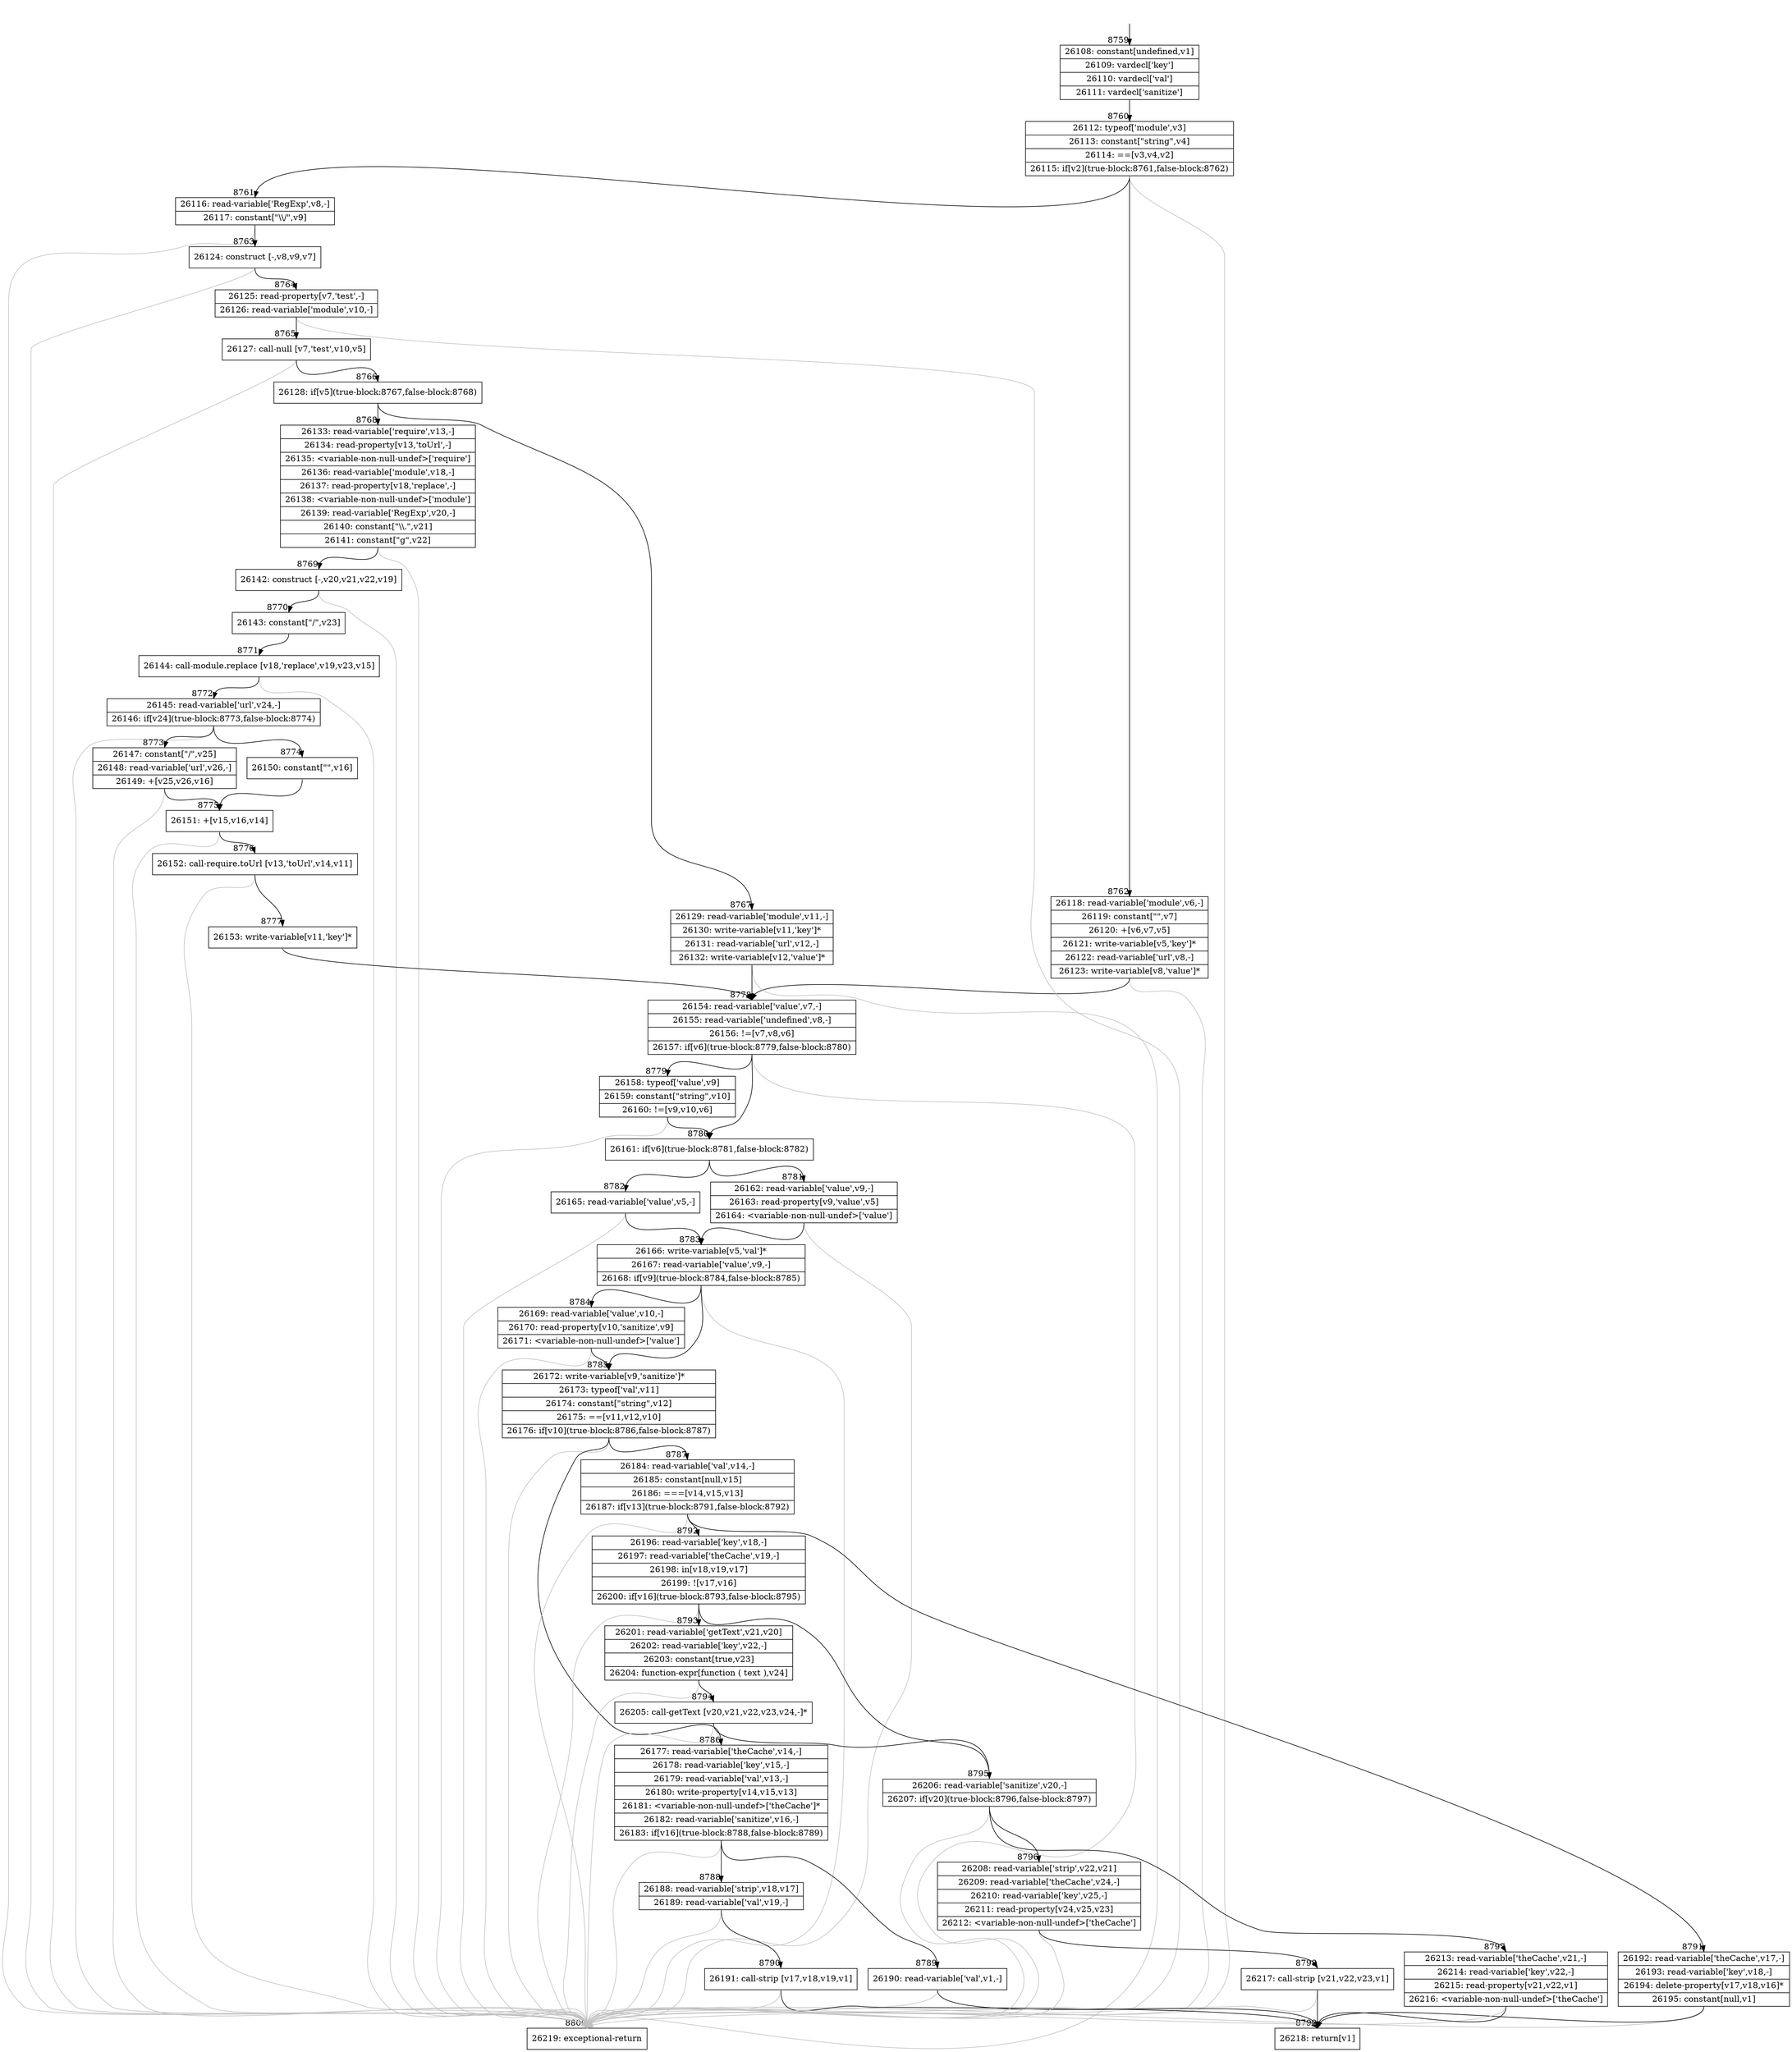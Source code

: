 digraph {
rankdir="TD"
BB_entry592[shape=none,label=""];
BB_entry592 -> BB8759 [tailport=s, headport=n, headlabel="    8759"]
BB8759 [shape=record label="{26108: constant[undefined,v1]|26109: vardecl['key']|26110: vardecl['val']|26111: vardecl['sanitize']}" ] 
BB8759 -> BB8760 [tailport=s, headport=n, headlabel="      8760"]
BB8760 [shape=record label="{26112: typeof['module',v3]|26113: constant[\"string\",v4]|26114: ==[v3,v4,v2]|26115: if[v2](true-block:8761,false-block:8762)}" ] 
BB8760 -> BB8761 [tailport=s, headport=n, headlabel="      8761"]
BB8760 -> BB8762 [tailport=s, headport=n, headlabel="      8762"]
BB8760 -> BB8800 [tailport=s, headport=n, color=gray, headlabel="      8800"]
BB8761 [shape=record label="{26116: read-variable['RegExp',v8,-]|26117: constant[\"\\\\/\",v9]}" ] 
BB8761 -> BB8763 [tailport=s, headport=n, headlabel="      8763"]
BB8761 -> BB8800 [tailport=s, headport=n, color=gray]
BB8762 [shape=record label="{26118: read-variable['module',v6,-]|26119: constant[\"\",v7]|26120: +[v6,v7,v5]|26121: write-variable[v5,'key']*|26122: read-variable['url',v8,-]|26123: write-variable[v8,'value']*}" ] 
BB8762 -> BB8778 [tailport=s, headport=n, headlabel="      8778"]
BB8762 -> BB8800 [tailport=s, headport=n, color=gray]
BB8763 [shape=record label="{26124: construct [-,v8,v9,v7]}" ] 
BB8763 -> BB8764 [tailport=s, headport=n, headlabel="      8764"]
BB8763 -> BB8800 [tailport=s, headport=n, color=gray]
BB8764 [shape=record label="{26125: read-property[v7,'test',-]|26126: read-variable['module',v10,-]}" ] 
BB8764 -> BB8765 [tailport=s, headport=n, headlabel="      8765"]
BB8764 -> BB8800 [tailport=s, headport=n, color=gray]
BB8765 [shape=record label="{26127: call-null [v7,'test',v10,v5]}" ] 
BB8765 -> BB8766 [tailport=s, headport=n, headlabel="      8766"]
BB8765 -> BB8800 [tailport=s, headport=n, color=gray]
BB8766 [shape=record label="{26128: if[v5](true-block:8767,false-block:8768)}" ] 
BB8766 -> BB8767 [tailport=s, headport=n, headlabel="      8767"]
BB8766 -> BB8768 [tailport=s, headport=n, headlabel="      8768"]
BB8767 [shape=record label="{26129: read-variable['module',v11,-]|26130: write-variable[v11,'key']*|26131: read-variable['url',v12,-]|26132: write-variable[v12,'value']*}" ] 
BB8767 -> BB8778 [tailport=s, headport=n]
BB8767 -> BB8800 [tailport=s, headport=n, color=gray]
BB8768 [shape=record label="{26133: read-variable['require',v13,-]|26134: read-property[v13,'toUrl',-]|26135: \<variable-non-null-undef\>['require']|26136: read-variable['module',v18,-]|26137: read-property[v18,'replace',-]|26138: \<variable-non-null-undef\>['module']|26139: read-variable['RegExp',v20,-]|26140: constant[\"\\\\.\",v21]|26141: constant[\"g\",v22]}" ] 
BB8768 -> BB8769 [tailport=s, headport=n, headlabel="      8769"]
BB8768 -> BB8800 [tailport=s, headport=n, color=gray]
BB8769 [shape=record label="{26142: construct [-,v20,v21,v22,v19]}" ] 
BB8769 -> BB8770 [tailport=s, headport=n, headlabel="      8770"]
BB8769 -> BB8800 [tailport=s, headport=n, color=gray]
BB8770 [shape=record label="{26143: constant[\"/\",v23]}" ] 
BB8770 -> BB8771 [tailport=s, headport=n, headlabel="      8771"]
BB8771 [shape=record label="{26144: call-module.replace [v18,'replace',v19,v23,v15]}" ] 
BB8771 -> BB8772 [tailport=s, headport=n, headlabel="      8772"]
BB8771 -> BB8800 [tailport=s, headport=n, color=gray]
BB8772 [shape=record label="{26145: read-variable['url',v24,-]|26146: if[v24](true-block:8773,false-block:8774)}" ] 
BB8772 -> BB8773 [tailport=s, headport=n, headlabel="      8773"]
BB8772 -> BB8774 [tailport=s, headport=n, headlabel="      8774"]
BB8772 -> BB8800 [tailport=s, headport=n, color=gray]
BB8773 [shape=record label="{26147: constant[\"/\",v25]|26148: read-variable['url',v26,-]|26149: +[v25,v26,v16]}" ] 
BB8773 -> BB8775 [tailport=s, headport=n, headlabel="      8775"]
BB8773 -> BB8800 [tailport=s, headport=n, color=gray]
BB8774 [shape=record label="{26150: constant[\"\",v16]}" ] 
BB8774 -> BB8775 [tailport=s, headport=n]
BB8775 [shape=record label="{26151: +[v15,v16,v14]}" ] 
BB8775 -> BB8776 [tailport=s, headport=n, headlabel="      8776"]
BB8775 -> BB8800 [tailport=s, headport=n, color=gray]
BB8776 [shape=record label="{26152: call-require.toUrl [v13,'toUrl',v14,v11]}" ] 
BB8776 -> BB8777 [tailport=s, headport=n, headlabel="      8777"]
BB8776 -> BB8800 [tailport=s, headport=n, color=gray]
BB8777 [shape=record label="{26153: write-variable[v11,'key']*}" ] 
BB8777 -> BB8778 [tailport=s, headport=n]
BB8778 [shape=record label="{26154: read-variable['value',v7,-]|26155: read-variable['undefined',v8,-]|26156: !=[v7,v8,v6]|26157: if[v6](true-block:8779,false-block:8780)}" ] 
BB8778 -> BB8780 [tailport=s, headport=n, headlabel="      8780"]
BB8778 -> BB8779 [tailport=s, headport=n, headlabel="      8779"]
BB8778 -> BB8800 [tailport=s, headport=n, color=gray]
BB8779 [shape=record label="{26158: typeof['value',v9]|26159: constant[\"string\",v10]|26160: !=[v9,v10,v6]}" ] 
BB8779 -> BB8780 [tailport=s, headport=n]
BB8779 -> BB8800 [tailport=s, headport=n, color=gray]
BB8780 [shape=record label="{26161: if[v6](true-block:8781,false-block:8782)}" ] 
BB8780 -> BB8781 [tailport=s, headport=n, headlabel="      8781"]
BB8780 -> BB8782 [tailport=s, headport=n, headlabel="      8782"]
BB8781 [shape=record label="{26162: read-variable['value',v9,-]|26163: read-property[v9,'value',v5]|26164: \<variable-non-null-undef\>['value']}" ] 
BB8781 -> BB8783 [tailport=s, headport=n, headlabel="      8783"]
BB8781 -> BB8800 [tailport=s, headport=n, color=gray]
BB8782 [shape=record label="{26165: read-variable['value',v5,-]}" ] 
BB8782 -> BB8783 [tailport=s, headport=n]
BB8782 -> BB8800 [tailport=s, headport=n, color=gray]
BB8783 [shape=record label="{26166: write-variable[v5,'val']*|26167: read-variable['value',v9,-]|26168: if[v9](true-block:8784,false-block:8785)}" ] 
BB8783 -> BB8785 [tailport=s, headport=n, headlabel="      8785"]
BB8783 -> BB8784 [tailport=s, headport=n, headlabel="      8784"]
BB8783 -> BB8800 [tailport=s, headport=n, color=gray]
BB8784 [shape=record label="{26169: read-variable['value',v10,-]|26170: read-property[v10,'sanitize',v9]|26171: \<variable-non-null-undef\>['value']}" ] 
BB8784 -> BB8785 [tailport=s, headport=n]
BB8784 -> BB8800 [tailport=s, headport=n, color=gray]
BB8785 [shape=record label="{26172: write-variable[v9,'sanitize']*|26173: typeof['val',v11]|26174: constant[\"string\",v12]|26175: ==[v11,v12,v10]|26176: if[v10](true-block:8786,false-block:8787)}" ] 
BB8785 -> BB8786 [tailport=s, headport=n, headlabel="      8786"]
BB8785 -> BB8787 [tailport=s, headport=n, headlabel="      8787"]
BB8785 -> BB8800 [tailport=s, headport=n, color=gray]
BB8786 [shape=record label="{26177: read-variable['theCache',v14,-]|26178: read-variable['key',v15,-]|26179: read-variable['val',v13,-]|26180: write-property[v14,v15,v13]|26181: \<variable-non-null-undef\>['theCache']*|26182: read-variable['sanitize',v16,-]|26183: if[v16](true-block:8788,false-block:8789)}" ] 
BB8786 -> BB8788 [tailport=s, headport=n, headlabel="      8788"]
BB8786 -> BB8789 [tailport=s, headport=n, headlabel="      8789"]
BB8786 -> BB8800 [tailport=s, headport=n, color=gray]
BB8787 [shape=record label="{26184: read-variable['val',v14,-]|26185: constant[null,v15]|26186: ===[v14,v15,v13]|26187: if[v13](true-block:8791,false-block:8792)}" ] 
BB8787 -> BB8791 [tailport=s, headport=n, headlabel="      8791"]
BB8787 -> BB8792 [tailport=s, headport=n, headlabel="      8792"]
BB8787 -> BB8800 [tailport=s, headport=n, color=gray]
BB8788 [shape=record label="{26188: read-variable['strip',v18,v17]|26189: read-variable['val',v19,-]}" ] 
BB8788 -> BB8790 [tailport=s, headport=n, headlabel="      8790"]
BB8788 -> BB8800 [tailport=s, headport=n, color=gray]
BB8789 [shape=record label="{26190: read-variable['val',v1,-]}" ] 
BB8789 -> BB8799 [tailport=s, headport=n, headlabel="      8799"]
BB8789 -> BB8800 [tailport=s, headport=n, color=gray]
BB8790 [shape=record label="{26191: call-strip [v17,v18,v19,v1]}" ] 
BB8790 -> BB8799 [tailport=s, headport=n]
BB8790 -> BB8800 [tailport=s, headport=n, color=gray]
BB8791 [shape=record label="{26192: read-variable['theCache',v17,-]|26193: read-variable['key',v18,-]|26194: delete-property[v17,v18,v16]*|26195: constant[null,v1]}" ] 
BB8791 -> BB8799 [tailport=s, headport=n]
BB8791 -> BB8800 [tailport=s, headport=n, color=gray]
BB8792 [shape=record label="{26196: read-variable['key',v18,-]|26197: read-variable['theCache',v19,-]|26198: in[v18,v19,v17]|26199: ![v17,v16]|26200: if[v16](true-block:8793,false-block:8795)}" ] 
BB8792 -> BB8793 [tailport=s, headport=n, headlabel="      8793"]
BB8792 -> BB8795 [tailport=s, headport=n, headlabel="      8795"]
BB8792 -> BB8800 [tailport=s, headport=n, color=gray]
BB8793 [shape=record label="{26201: read-variable['getText',v21,v20]|26202: read-variable['key',v22,-]|26203: constant[true,v23]|26204: function-expr[function ( text ),v24]}" ] 
BB8793 -> BB8794 [tailport=s, headport=n, headlabel="      8794"]
BB8793 -> BB8800 [tailport=s, headport=n, color=gray]
BB8794 [shape=record label="{26205: call-getText [v20,v21,v22,v23,v24,-]*}" ] 
BB8794 -> BB8795 [tailport=s, headport=n]
BB8794 -> BB8800 [tailport=s, headport=n, color=gray]
BB8795 [shape=record label="{26206: read-variable['sanitize',v20,-]|26207: if[v20](true-block:8796,false-block:8797)}" ] 
BB8795 -> BB8796 [tailport=s, headport=n, headlabel="      8796"]
BB8795 -> BB8797 [tailport=s, headport=n, headlabel="      8797"]
BB8795 -> BB8800 [tailport=s, headport=n, color=gray]
BB8796 [shape=record label="{26208: read-variable['strip',v22,v21]|26209: read-variable['theCache',v24,-]|26210: read-variable['key',v25,-]|26211: read-property[v24,v25,v23]|26212: \<variable-non-null-undef\>['theCache']}" ] 
BB8796 -> BB8798 [tailport=s, headport=n, headlabel="      8798"]
BB8796 -> BB8800 [tailport=s, headport=n, color=gray]
BB8797 [shape=record label="{26213: read-variable['theCache',v21,-]|26214: read-variable['key',v22,-]|26215: read-property[v21,v22,v1]|26216: \<variable-non-null-undef\>['theCache']}" ] 
BB8797 -> BB8799 [tailport=s, headport=n]
BB8797 -> BB8800 [tailport=s, headport=n, color=gray]
BB8798 [shape=record label="{26217: call-strip [v21,v22,v23,v1]}" ] 
BB8798 -> BB8799 [tailport=s, headport=n]
BB8798 -> BB8800 [tailport=s, headport=n, color=gray]
BB8799 [shape=record label="{26218: return[v1]}" ] 
BB8800 [shape=record label="{26219: exceptional-return}" ] 
//#$~ 12313
}
